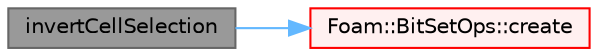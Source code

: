digraph "invertCellSelection"
{
 // LATEX_PDF_SIZE
  bgcolor="transparent";
  edge [fontname=Helvetica,fontsize=10,labelfontname=Helvetica,labelfontsize=10];
  node [fontname=Helvetica,fontsize=10,shape=box,height=0.2,width=0.4];
  rankdir="LR";
  Node1 [id="Node000001",label="invertCellSelection",height=0.2,width=0.4,color="gray40", fillcolor="grey60", style="filled", fontcolor="black",tooltip=" "];
  Node1 -> Node2 [id="edge1_Node000001_Node000002",color="steelblue1",style="solid",tooltip=" "];
  Node2 [id="Node000002",label="Foam::BitSetOps::create",height=0.2,width=0.4,color="red", fillcolor="#FFF0F0", style="filled",URL="$namespaceFoam_1_1BitSetOps.html#aaa787ea2c98ca3ffef0a20aa5ad636e5",tooltip=" "];
}
